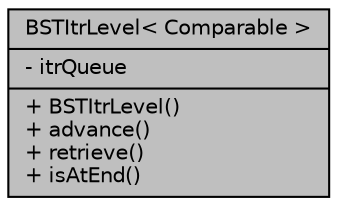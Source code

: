 digraph "BSTItrLevel&lt; Comparable &gt;"
{
 // LATEX_PDF_SIZE
  edge [fontname="Helvetica",fontsize="10",labelfontname="Helvetica",labelfontsize="10"];
  node [fontname="Helvetica",fontsize="10",shape=record];
  Node1 [label="{BSTItrLevel\< Comparable \>\n|- itrQueue\l|+ BSTItrLevel()\l+ advance()\l+ retrieve()\l+ isAtEnd()\l}",height=0.2,width=0.4,color="black", fillcolor="grey75", style="filled", fontcolor="black",tooltip=" "];
}
